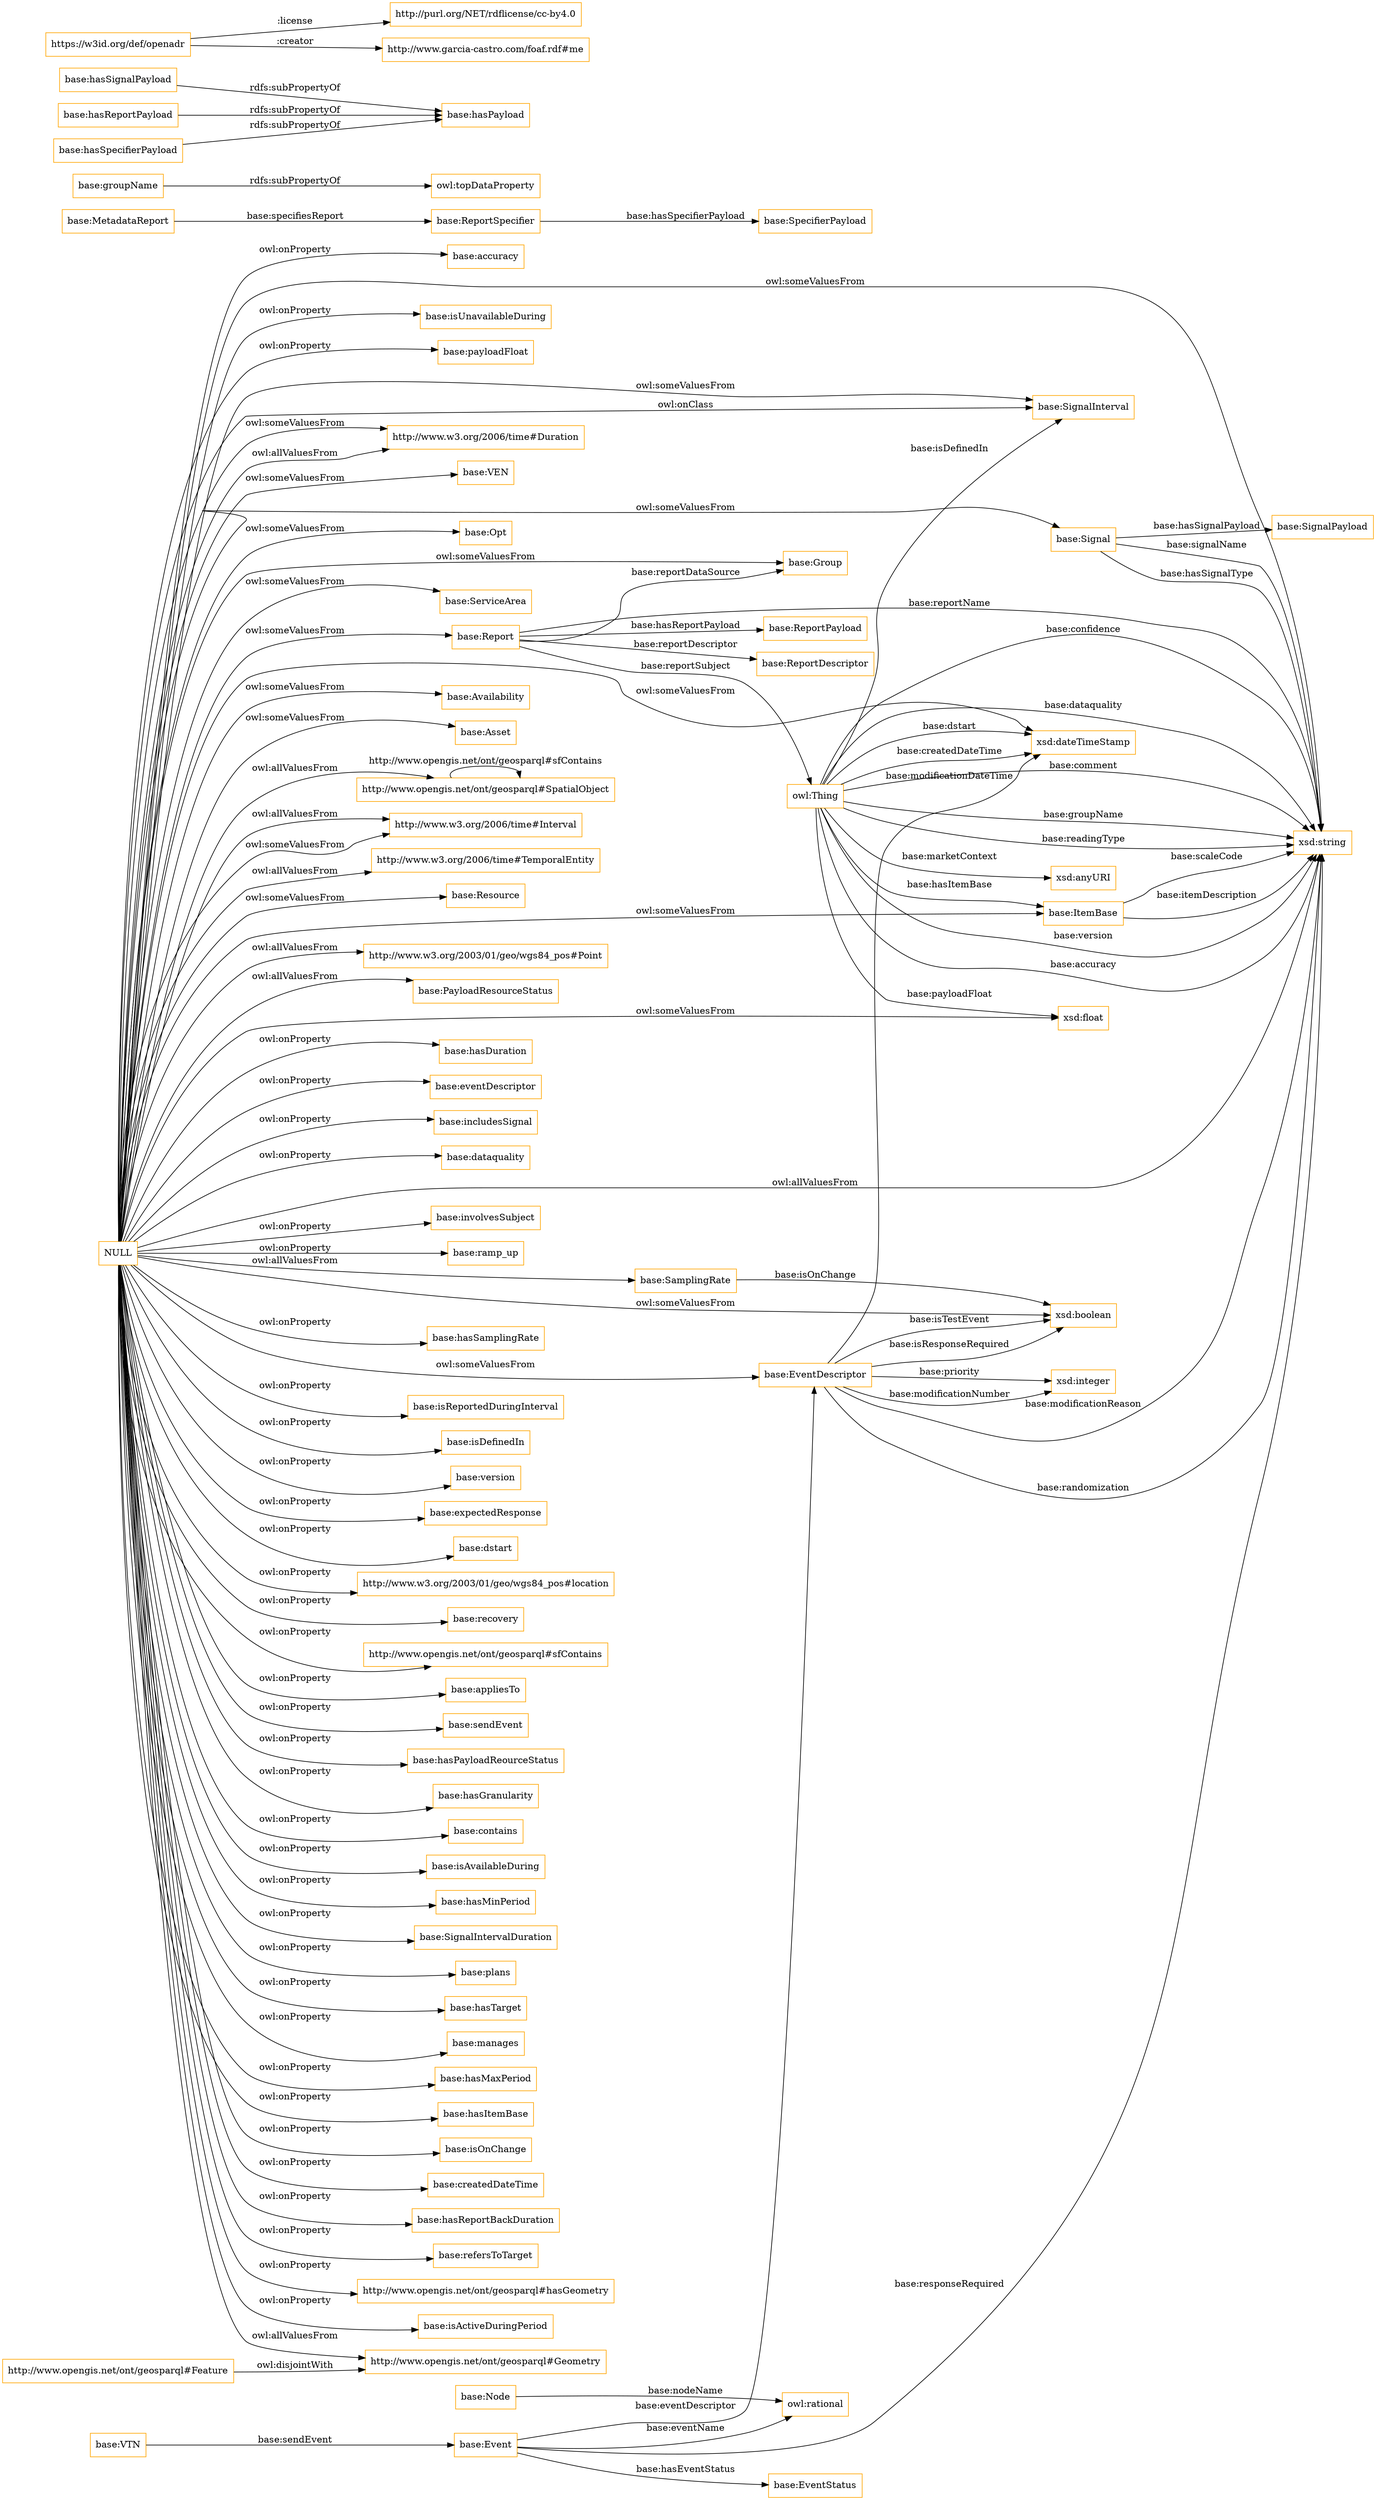 digraph ar2dtool_diagram { 
rankdir=LR;
size="1501"
node [shape = rectangle, color="orange"]; "base:SignalInterval" "http://www.w3.org/2006/time#Duration" "base:VEN" "base:Signal" "base:Opt" "base:ItemBase" "base:EventStatus" "base:ReportSpecifier" "base:ServiceArea" "base:ReportDescriptor" "base:SamplingRate" "base:Group" "base:Node" "base:VTN" "http://www.opengis.net/ont/geosparql#Geometry" "base:Availability" "base:Asset" "base:SpecifierPayload" "http://www.opengis.net/ont/geosparql#SpatialObject" "base:Event" "http://www.w3.org/2006/time#Interval" "http://www.w3.org/2006/time#TemporalEntity" "base:SignalPayload" "base:Resource" "base:EventDescriptor" "http://www.opengis.net/ont/geosparql#Feature" "base:ReportPayload" "http://www.w3.org/2003/01/geo/wgs84_pos#Point" "base:MetadataReport" "base:PayloadResourceStatus" "base:Report" ; /*classes style*/
	"http://www.opengis.net/ont/geosparql#Feature" -> "http://www.opengis.net/ont/geosparql#Geometry" [ label = "owl:disjointWith" ];
	"base:groupName" -> "owl:topDataProperty" [ label = "rdfs:subPropertyOf" ];
	"NULL" -> "base:hasDuration" [ label = "owl:onProperty" ];
	"NULL" -> "base:Signal" [ label = "owl:someValuesFrom" ];
	"NULL" -> "base:eventDescriptor" [ label = "owl:onProperty" ];
	"NULL" -> "base:includesSignal" [ label = "owl:onProperty" ];
	"NULL" -> "base:Resource" [ label = "owl:someValuesFrom" ];
	"NULL" -> "http://www.w3.org/2006/time#TemporalEntity" [ label = "owl:allValuesFrom" ];
	"NULL" -> "base:dataquality" [ label = "owl:onProperty" ];
	"NULL" -> "xsd:float" [ label = "owl:someValuesFrom" ];
	"NULL" -> "base:involvesSubject" [ label = "owl:onProperty" ];
	"NULL" -> "base:ramp_up" [ label = "owl:onProperty" ];
	"NULL" -> "xsd:string" [ label = "owl:allValuesFrom" ];
	"NULL" -> "base:hasSamplingRate" [ label = "owl:onProperty" ];
	"NULL" -> "xsd:dateTimeStamp" [ label = "owl:someValuesFrom" ];
	"NULL" -> "http://www.w3.org/2006/time#Duration" [ label = "owl:someValuesFrom" ];
	"NULL" -> "base:isReportedDuringInterval" [ label = "owl:onProperty" ];
	"NULL" -> "base:EventDescriptor" [ label = "owl:someValuesFrom" ];
	"NULL" -> "base:isDefinedIn" [ label = "owl:onProperty" ];
	"NULL" -> "xsd:boolean" [ label = "owl:someValuesFrom" ];
	"NULL" -> "base:version" [ label = "owl:onProperty" ];
	"NULL" -> "base:expectedResponse" [ label = "owl:onProperty" ];
	"NULL" -> "base:Availability" [ label = "owl:someValuesFrom" ];
	"NULL" -> "base:dstart" [ label = "owl:onProperty" ];
	"NULL" -> "http://www.w3.org/2003/01/geo/wgs84_pos#location" [ label = "owl:onProperty" ];
	"NULL" -> "base:recovery" [ label = "owl:onProperty" ];
	"NULL" -> "http://www.w3.org/2006/time#Interval" [ label = "owl:allValuesFrom" ];
	"NULL" -> "http://www.opengis.net/ont/geosparql#sfContains" [ label = "owl:onProperty" ];
	"NULL" -> "base:appliesTo" [ label = "owl:onProperty" ];
	"NULL" -> "base:sendEvent" [ label = "owl:onProperty" ];
	"NULL" -> "base:hasPayloadReourceStatus" [ label = "owl:onProperty" ];
	"NULL" -> "base:hasGranularity" [ label = "owl:onProperty" ];
	"NULL" -> "base:contains" [ label = "owl:onProperty" ];
	"NULL" -> "base:isAvailableDuring" [ label = "owl:onProperty" ];
	"NULL" -> "base:hasMinPeriod" [ label = "owl:onProperty" ];
	"NULL" -> "base:Report" [ label = "owl:someValuesFrom" ];
	"NULL" -> "http://www.opengis.net/ont/geosparql#SpatialObject" [ label = "owl:allValuesFrom" ];
	"NULL" -> "base:SamplingRate" [ label = "owl:allValuesFrom" ];
	"NULL" -> "base:SignalIntervalDuration" [ label = "owl:onProperty" ];
	"NULL" -> "base:plans" [ label = "owl:onProperty" ];
	"NULL" -> "base:hasTarget" [ label = "owl:onProperty" ];
	"NULL" -> "http://www.w3.org/2003/01/geo/wgs84_pos#Point" [ label = "owl:allValuesFrom" ];
	"NULL" -> "base:ItemBase" [ label = "owl:someValuesFrom" ];
	"NULL" -> "base:manages" [ label = "owl:onProperty" ];
	"NULL" -> "base:hasMaxPeriod" [ label = "owl:onProperty" ];
	"NULL" -> "base:ServiceArea" [ label = "owl:someValuesFrom" ];
	"NULL" -> "http://www.opengis.net/ont/geosparql#Geometry" [ label = "owl:allValuesFrom" ];
	"NULL" -> "base:hasItemBase" [ label = "owl:onProperty" ];
	"NULL" -> "base:isOnChange" [ label = "owl:onProperty" ];
	"NULL" -> "base:VEN" [ label = "owl:someValuesFrom" ];
	"NULL" -> "base:SignalInterval" [ label = "owl:someValuesFrom" ];
	"NULL" -> "base:PayloadResourceStatus" [ label = "owl:allValuesFrom" ];
	"NULL" -> "base:createdDateTime" [ label = "owl:onProperty" ];
	"NULL" -> "http://www.w3.org/2006/time#Duration" [ label = "owl:allValuesFrom" ];
	"NULL" -> "base:hasReportBackDuration" [ label = "owl:onProperty" ];
	"NULL" -> "base:refersToTarget" [ label = "owl:onProperty" ];
	"NULL" -> "base:Opt" [ label = "owl:someValuesFrom" ];
	"NULL" -> "base:Group" [ label = "owl:someValuesFrom" ];
	"NULL" -> "http://www.opengis.net/ont/geosparql#hasGeometry" [ label = "owl:onProperty" ];
	"NULL" -> "base:Asset" [ label = "owl:someValuesFrom" ];
	"NULL" -> "base:isActiveDuringPeriod" [ label = "owl:onProperty" ];
	"NULL" -> "base:accuracy" [ label = "owl:onProperty" ];
	"NULL" -> "http://www.w3.org/2006/time#Interval" [ label = "owl:someValuesFrom" ];
	"NULL" -> "base:isUnavailableDuring" [ label = "owl:onProperty" ];
	"NULL" -> "base:SignalInterval" [ label = "owl:onClass" ];
	"NULL" -> "xsd:string" [ label = "owl:someValuesFrom" ];
	"NULL" -> "base:payloadFloat" [ label = "owl:onProperty" ];
	"base:hasSignalPayload" -> "base:hasPayload" [ label = "rdfs:subPropertyOf" ];
	"base:hasReportPayload" -> "base:hasPayload" [ label = "rdfs:subPropertyOf" ];
	"https://w3id.org/def/openadr" -> "http://purl.org/NET/rdflicense/cc-by4.0" [ label = ":license" ];
	"https://w3id.org/def/openadr" -> "http://www.garcia-castro.com/foaf.rdf#me" [ label = ":creator" ];
	"base:hasSpecifierPayload" -> "base:hasPayload" [ label = "rdfs:subPropertyOf" ];
	"owl:Thing" -> "xsd:string" [ label = "base:confidence" ];
	"owl:Thing" -> "xsd:dateTimeStamp" [ label = "base:dstart" ];
	"base:Report" -> "owl:Thing" [ label = "base:reportSubject" ];
	"owl:Thing" -> "xsd:string" [ label = "base:dataquality" ];
	"base:Signal" -> "xsd:string" [ label = "base:signalName" ];
	"owl:Thing" -> "base:ItemBase" [ label = "base:hasItemBase" ];
	"owl:Thing" -> "xsd:string" [ label = "base:comment" ];
	"base:EventDescriptor" -> "xsd:dateTimeStamp" [ label = "base:modificationDateTime" ];
	"owl:Thing" -> "xsd:float" [ label = "base:payloadFloat" ];
	"http://www.opengis.net/ont/geosparql#SpatialObject" -> "http://www.opengis.net/ont/geosparql#SpatialObject" [ label = "http://www.opengis.net/ont/geosparql#sfContains" ];
	"base:Event" -> "xsd:string" [ label = "base:responseRequired" ];
	"owl:Thing" -> "xsd:string" [ label = "base:groupName" ];
	"owl:Thing" -> "xsd:anyURI" [ label = "base:marketContext" ];
	"base:EventDescriptor" -> "xsd:integer" [ label = "base:modificationNumber" ];
	"base:EventDescriptor" -> "xsd:boolean" [ label = "base:isResponseRequired" ];
	"owl:Thing" -> "xsd:string" [ label = "base:readingType" ];
	"base:EventDescriptor" -> "xsd:boolean" [ label = "base:isTestEvent" ];
	"owl:Thing" -> "xsd:dateTimeStamp" [ label = "base:createdDateTime" ];
	"base:Event" -> "base:EventDescriptor" [ label = "base:eventDescriptor" ];
	"base:Report" -> "xsd:string" [ label = "base:reportName" ];
	"base:Signal" -> "base:SignalPayload" [ label = "base:hasSignalPayload" ];
	"base:Event" -> "base:EventStatus" [ label = "base:hasEventStatus" ];
	"base:MetadataReport" -> "base:ReportSpecifier" [ label = "base:specifiesReport" ];
	"base:Node" -> "owl:rational" [ label = "base:nodeName" ];
	"base:SamplingRate" -> "xsd:boolean" [ label = "base:isOnChange" ];
	"owl:Thing" -> "xsd:string" [ label = "base:version" ];
	"base:EventDescriptor" -> "xsd:string" [ label = "base:modificationReason" ];
	"base:Report" -> "base:ReportDescriptor" [ label = "base:reportDescriptor" ];
	"base:Report" -> "base:Group" [ label = "base:reportDataSource" ];
	"base:Signal" -> "xsd:string" [ label = "base:hasSignalType" ];
	"base:ItemBase" -> "xsd:string" [ label = "base:scaleCode" ];
	"owl:Thing" -> "base:SignalInterval" [ label = "base:isDefinedIn" ];
	"base:Report" -> "base:ReportPayload" [ label = "base:hasReportPayload" ];
	"base:Event" -> "owl:rational" [ label = "base:eventName" ];
	"base:ReportSpecifier" -> "base:SpecifierPayload" [ label = "base:hasSpecifierPayload" ];
	"base:EventDescriptor" -> "xsd:string" [ label = "base:randomization" ];
	"owl:Thing" -> "xsd:string" [ label = "base:accuracy" ];
	"base:VTN" -> "base:Event" [ label = "base:sendEvent" ];
	"base:EventDescriptor" -> "xsd:integer" [ label = "base:priority" ];
	"base:ItemBase" -> "xsd:string" [ label = "base:itemDescription" ];

}
